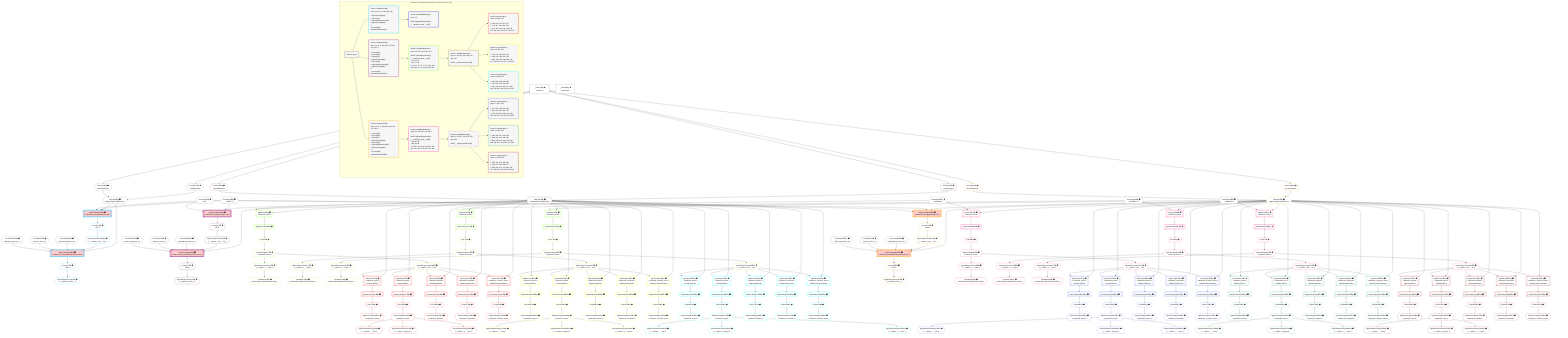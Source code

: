 %%{init: {'themeVariables': { 'fontSize': '12px'}}}%%
graph TD
    classDef path fill:#eee,stroke:#000,color:#000
    classDef plan fill:#fff,stroke-width:1px,color:#000
    classDef itemplan fill:#fff,stroke-width:2px,color:#000
    classDef unbatchedplan fill:#dff,stroke-width:1px,color:#000
    classDef sideeffectplan fill:#fcc,stroke-width:2px,color:#000
    classDef bucket fill:#f6f6f6,color:#000,stroke-width:2px,text-align:left

    subgraph "Buckets for mutations/basics/create-relational-post-no-query"
    Bucket0("Bucket 0 (root)"):::bucket
    Bucket1("Bucket 1 (mutationField)<br />Deps: 15, 10, 11, 532, 533, 534<br /><br />1: PgInsertSingle[12]<br />2: Access[17]<br />3: PgClassExpression[16]<br />4: PgInsertSingle[18]<br />5: <br />ᐳ: Access[23], PgClassExpression[22]"):::bucket
    Bucket2("Bucket 2 (mutationField)<br />Deps: 10, 11, 2, 535, 536, 537, 541, 542, 543, 4<br /><br />1: Access[31]<br />2: Access[32]<br />3: Object[33]<br />4: PgInsertSingle[30]<br />5: Access[35]<br />6: PgClassExpression[34]<br />7: PgInsertSingle[36]<br />8: <br />ᐳ: Access[41], PgClassExpression[40]"):::bucket
    Bucket3("Bucket 3 (mutationField)<br />Deps: 10, 11, 2, 538, 539, 540, 541, 542, 543, 4<br /><br />1: Access[49]<br />2: Access[50]<br />3: Object[51]<br />4: PgInsertSingle[48]<br />5: Access[53]<br />6: PgClassExpression[52]<br />7: PgInsertSingle[54]<br />8: <br />ᐳ: Access[59], PgClassExpression[58]"):::bucket
    Bucket4("Bucket 4 (nullableBoundary)<br />Deps: 22<br /><br />ROOT PgClassExpression{1}ᐸ__relational_posts__ᐳ[22]"):::bucket
    Bucket5("Bucket 5 (nullableBoundary)<br />Deps: 33, 541, 542, 543, 40, 4<br /><br />ROOT PgClassExpression{2}ᐸ__relational_posts__ᐳ[40]<br />1: 61, 69, 75<br />2: 66, 72, 78<br />ᐳ: 65, 67, 71, 73, 77, 79, 100, 102, 103, 169, 171, 172, 238, 240, 241"):::bucket
    Bucket6("Bucket 6 (nullableBoundary)<br />Deps: 51, 541, 542, 543, 58, 4<br /><br />ROOT PgClassExpression{3}ᐸ__relational_posts__ᐳ[58]<br />1: 81, 89, 95<br />2: 86, 92, 98<br />ᐳ: 85, 87, 91, 93, 97, 99, 307, 309, 310, 376, 378, 379, 445, 447, 448"):::bucket
    Bucket7("Bucket 7 (nullableBoundary)<br />Deps: 4, 33, 100, 103, 169, 172, 238, 241<br /><br />ROOT __ValueᐸrootValueᐳ[4]"):::bucket
    Bucket8("Bucket 8 (nullableBoundary)<br />Deps: 4, 51, 307, 310, 376, 379, 445, 448<br /><br />ROOT __ValueᐸrootValueᐳ[4]"):::bucket
    Bucket9("Bucket 9 (polymorphic)<br />Deps: 33, 100, 103<br /><br />1: 105, 118, 131, 144, 157<br />2: 114, 127, 140, 153, 166<br />ᐳ: 113, 116, 126, 129, 139, 142, 152, 155, 165, 168, 514, 515, 516"):::bucket
    Bucket10("Bucket 10 (polymorphic)<br />Deps: 33, 169, 172<br /><br />1: 174, 187, 200, 213, 226<br />2: 183, 196, 209, 222, 235<br />ᐳ: 182, 185, 195, 198, 208, 211, 221, 224, 234, 237, 517, 518, 519"):::bucket
    Bucket11("Bucket 11 (polymorphic)<br />Deps: 33, 238, 241<br /><br />1: 243, 256, 269, 282, 295<br />2: 252, 265, 278, 291, 304<br />ᐳ: 251, 254, 264, 267, 277, 280, 290, 293, 303, 306, 520, 521, 522"):::bucket
    Bucket12("Bucket 12 (polymorphic)<br />Deps: 51, 307, 310<br /><br />1: 312, 325, 338, 351, 364<br />2: 321, 334, 347, 360, 373<br />ᐳ: 320, 323, 333, 336, 346, 349, 359, 362, 372, 375, 523, 524, 525"):::bucket
    Bucket13("Bucket 13 (polymorphic)<br />Deps: 51, 376, 379<br /><br />1: 381, 394, 407, 420, 433<br />2: 390, 403, 416, 429, 442<br />ᐳ: 389, 392, 402, 405, 415, 418, 428, 431, 441, 444, 526, 527, 528"):::bucket
    Bucket14("Bucket 14 (polymorphic)<br />Deps: 51, 445, 448<br /><br />1: 450, 463, 476, 489, 502<br />2: 459, 472, 485, 498, 511<br />ᐳ: 458, 461, 471, 474, 484, 487, 497, 500, 510, 513, 529, 530, 531"):::bucket
    end
    Bucket0 --> Bucket1 & Bucket2 & Bucket3
    Bucket1 --> Bucket4
    Bucket2 --> Bucket5
    Bucket3 --> Bucket6
    Bucket5 --> Bucket7
    Bucket6 --> Bucket8
    Bucket7 --> Bucket9 & Bucket10 & Bucket11
    Bucket8 --> Bucket12 & Bucket13 & Bucket14

    %% plan dependencies
    Object15{{"Object[15∈0] ➊<br />ᐸ{pgSettings,withPgClient}ᐳ"}}:::plan
    Access13{{"Access[13∈0] ➊<br />ᐸ2.pgSettingsᐳ"}}:::plan
    Access14{{"Access[14∈0] ➊<br />ᐸ2.withPgClientᐳ"}}:::plan
    Access13 & Access14 --> Object15
    __Value2["__Value[2∈0] ➊<br />ᐸcontextᐳ"]:::plan
    __Value2 --> Access13
    __Value2 --> Access14
    __Value4["__Value[4∈0] ➊<br />ᐸrootValueᐳ"]:::plan
    Constant10{{"Constant[10∈0] ➊<br />ᐸ'POST'ᐳ"}}:::plan
    Constant11{{"Constant[11∈0] ➊<br />ᐸ2ᐳ"}}:::plan
    Constant532{{"Constant[532∈0] ➊<br />ᐸ'My Relational Post 1'ᐳ"}}:::plan
    Constant533{{"Constant[533∈0] ➊<br />ᐸ'A post, innit? 1'ᐳ"}}:::plan
    Constant534{{"Constant[534∈0] ➊<br />ᐸ'Such a great post. 1'ᐳ"}}:::plan
    Constant535{{"Constant[535∈0] ➊<br />ᐸ'My Relational Post 2'ᐳ"}}:::plan
    Constant536{{"Constant[536∈0] ➊<br />ᐸ'A post, innit? 2'ᐳ"}}:::plan
    Constant537{{"Constant[537∈0] ➊<br />ᐸ'Such a great post. 2'ᐳ"}}:::plan
    Constant538{{"Constant[538∈0] ➊<br />ᐸ'My Relational Post 3'ᐳ"}}:::plan
    Constant539{{"Constant[539∈0] ➊<br />ᐸ'A post, innit? 3'ᐳ"}}:::plan
    Constant540{{"Constant[540∈0] ➊<br />ᐸ'Such a great post. 3'ᐳ"}}:::plan
    Constant541{{"Constant[541∈0] ➊<br />ᐸ1000000ᐳ"}}:::plan
    Constant542{{"Constant[542∈0] ➊<br />ᐸ1000001ᐳ"}}:::plan
    Constant543{{"Constant[543∈0] ➊<br />ᐸ1000002ᐳ"}}:::plan
    PgInsertSingle18[["PgInsertSingle[18∈1] ➊<br />ᐸrelational_posts(id,title,description,note)ᐳ"]]:::sideeffectplan
    PgClassExpression16{{"PgClassExpression[16∈1] ➊<br />ᐸ__relation...ems__.”id”ᐳ"}}:::plan
    Object15 & PgClassExpression16 & Constant532 & Constant533 & Constant534 --> PgInsertSingle18
    PgInsertSingle12[["PgInsertSingle[12∈1] ➊<br />ᐸrelational_items(type,author_id)ᐳ"]]:::sideeffectplan
    Object15 & Constant10 & Constant11 --> PgInsertSingle12
    Access17{{"Access[17∈1] ➊<br />ᐸ12.tᐳ"}}:::plan
    Access17 --> PgClassExpression16
    PgInsertSingle12 --> Access17
    PgClassExpression22{{"PgClassExpression[22∈1] ➊<br />ᐸ__relational_posts__ᐳ"}}:::plan
    Access23{{"Access[23∈1] ➊<br />ᐸ18.tᐳ"}}:::plan
    Access23 --> PgClassExpression22
    PgInsertSingle18 --> Access23
    PgInsertSingle36[["PgInsertSingle[36∈2] ➊<br />ᐸrelational_posts(id,title,description,note)ᐳ"]]:::sideeffectplan
    Object33{{"Object[33∈2] ➊<br />ᐸ{pgSettings,withPgClient}ᐳ"}}:::plan
    PgClassExpression34{{"PgClassExpression[34∈2] ➊<br />ᐸ__relation...ems__.”id”ᐳ"}}:::plan
    Object33 & PgClassExpression34 & Constant535 & Constant536 & Constant537 --> PgInsertSingle36
    PgInsertSingle30[["PgInsertSingle[30∈2] ➊<br />ᐸrelational_items(type,author_id)ᐳ"]]:::sideeffectplan
    Object33 & Constant10 & Constant11 --> PgInsertSingle30
    Access31{{"Access[31∈2] ➊<br />ᐸ2.pgSettingsᐳ"}}:::plan
    Access32{{"Access[32∈2] ➊<br />ᐸ2.withPgClientᐳ"}}:::plan
    Access31 & Access32 --> Object33
    __Value2 --> Access31
    __Value2 --> Access32
    Access35{{"Access[35∈2] ➊<br />ᐸ30.tᐳ"}}:::plan
    Access35 --> PgClassExpression34
    PgInsertSingle30 --> Access35
    PgClassExpression40{{"PgClassExpression[40∈2] ➊<br />ᐸ__relational_posts__ᐳ"}}:::plan
    Access41{{"Access[41∈2] ➊<br />ᐸ36.tᐳ"}}:::plan
    Access41 --> PgClassExpression40
    PgInsertSingle36 --> Access41
    PgSelect61[["PgSelect[61∈5] ➊<br />ᐸrelational_itemsᐳ"]]:::plan
    Object33 & Constant541 --> PgSelect61
    PgSelect69[["PgSelect[69∈5] ➊<br />ᐸrelational_itemsᐳ"]]:::plan
    Object33 & Constant542 --> PgSelect69
    PgSelect75[["PgSelect[75∈5] ➊<br />ᐸrelational_itemsᐳ"]]:::plan
    Object33 & Constant543 --> PgSelect75
    First65{{"First[65∈5] ➊"}}:::plan
    PgSelectRows66[["PgSelectRows[66∈5] ➊"]]:::plan
    PgSelectRows66 --> First65
    PgSelect61 --> PgSelectRows66
    PgSelectSingle67{{"PgSelectSingle[67∈5] ➊<br />ᐸrelational_itemsᐳ"}}:::plan
    First65 --> PgSelectSingle67
    First71{{"First[71∈5] ➊"}}:::plan
    PgSelectRows72[["PgSelectRows[72∈5] ➊"]]:::plan
    PgSelectRows72 --> First71
    PgSelect69 --> PgSelectRows72
    PgSelectSingle73{{"PgSelectSingle[73∈5] ➊<br />ᐸrelational_itemsᐳ"}}:::plan
    First71 --> PgSelectSingle73
    First77{{"First[77∈5] ➊"}}:::plan
    PgSelectRows78[["PgSelectRows[78∈5] ➊"]]:::plan
    PgSelectRows78 --> First77
    PgSelect75 --> PgSelectRows78
    PgSelectSingle79{{"PgSelectSingle[79∈5] ➊<br />ᐸrelational_itemsᐳ"}}:::plan
    First77 --> PgSelectSingle79
    PgClassExpression100{{"PgClassExpression[100∈5] ➊<br />ᐸ__relation...ems__.”id”ᐳ"}}:::plan
    PgSelectSingle67 --> PgClassExpression100
    PgClassExpression102{{"PgClassExpression[102∈5] ➊<br />ᐸ__relation...s__.”type”ᐳ"}}:::plan
    PgSelectSingle67 --> PgClassExpression102
    Lambda103{{"Lambda[103∈5] ➊<br />ᐸrelationalItemTypeNameFromTypeᐳ"}}:::plan
    PgClassExpression102 --> Lambda103
    PgClassExpression169{{"PgClassExpression[169∈5] ➊<br />ᐸ__relation...ems__.”id”ᐳ"}}:::plan
    PgSelectSingle73 --> PgClassExpression169
    PgClassExpression171{{"PgClassExpression[171∈5] ➊<br />ᐸ__relation...s__.”type”ᐳ"}}:::plan
    PgSelectSingle73 --> PgClassExpression171
    Lambda172{{"Lambda[172∈5] ➊<br />ᐸrelationalItemTypeNameFromTypeᐳ"}}:::plan
    PgClassExpression171 --> Lambda172
    PgClassExpression238{{"PgClassExpression[238∈5] ➊<br />ᐸ__relation...ems__.”id”ᐳ"}}:::plan
    PgSelectSingle79 --> PgClassExpression238
    PgClassExpression240{{"PgClassExpression[240∈5] ➊<br />ᐸ__relation...s__.”type”ᐳ"}}:::plan
    PgSelectSingle79 --> PgClassExpression240
    Lambda241{{"Lambda[241∈5] ➊<br />ᐸrelationalItemTypeNameFromTypeᐳ"}}:::plan
    PgClassExpression240 --> Lambda241
    PgSelect105[["PgSelect[105∈9] ➊<br />ᐸrelational_topicsᐳ<br />ᐳRelationalTopic"]]:::plan
    Object33 & PgClassExpression100 --> PgSelect105
    PgSelect118[["PgSelect[118∈9] ➊<br />ᐸrelational_postsᐳ<br />ᐳRelationalPost"]]:::plan
    Object33 & PgClassExpression100 --> PgSelect118
    PgSelect131[["PgSelect[131∈9] ➊<br />ᐸrelational_dividersᐳ<br />ᐳRelationalDivider"]]:::plan
    Object33 & PgClassExpression100 --> PgSelect131
    PgSelect144[["PgSelect[144∈9] ➊<br />ᐸrelational_checklistsᐳ<br />ᐳRelationalChecklist"]]:::plan
    Object33 & PgClassExpression100 --> PgSelect144
    PgSelect157[["PgSelect[157∈9] ➊<br />ᐸrelational_checklist_itemsᐳ<br />ᐳRelationalChecklistItem"]]:::plan
    Object33 & PgClassExpression100 --> PgSelect157
    First113{{"First[113∈9] ➊^"}}:::plan
    PgSelectRows114[["PgSelectRows[114∈9] ➊^"]]:::plan
    PgSelectRows114 --> First113
    PgSelect105 --> PgSelectRows114
    PgSelectSingle116{{"PgSelectSingle[116∈9] ➊^<br />ᐸrelational_topicsᐳ"}}:::plan
    First113 --> PgSelectSingle116
    First126{{"First[126∈9] ➊^"}}:::plan
    PgSelectRows127[["PgSelectRows[127∈9] ➊^"]]:::plan
    PgSelectRows127 --> First126
    PgSelect118 --> PgSelectRows127
    PgSelectSingle129{{"PgSelectSingle[129∈9] ➊^<br />ᐸrelational_postsᐳ"}}:::plan
    First126 --> PgSelectSingle129
    First139{{"First[139∈9] ➊^"}}:::plan
    PgSelectRows140[["PgSelectRows[140∈9] ➊^"]]:::plan
    PgSelectRows140 --> First139
    PgSelect131 --> PgSelectRows140
    PgSelectSingle142{{"PgSelectSingle[142∈9] ➊^<br />ᐸrelational_dividersᐳ"}}:::plan
    First139 --> PgSelectSingle142
    First152{{"First[152∈9] ➊^"}}:::plan
    PgSelectRows153[["PgSelectRows[153∈9] ➊^"]]:::plan
    PgSelectRows153 --> First152
    PgSelect144 --> PgSelectRows153
    PgSelectSingle155{{"PgSelectSingle[155∈9] ➊^<br />ᐸrelational_checklistsᐳ"}}:::plan
    First152 --> PgSelectSingle155
    First165{{"First[165∈9] ➊^"}}:::plan
    PgSelectRows166[["PgSelectRows[166∈9] ➊^"]]:::plan
    PgSelectRows166 --> First165
    PgSelect157 --> PgSelectRows166
    PgSelectSingle168{{"PgSelectSingle[168∈9] ➊^<br />ᐸrelational_checklist_itemsᐳ"}}:::plan
    First165 --> PgSelectSingle168
    PgClassExpression514{{"PgClassExpression[514∈9] ➊^<br />ᐸ__relation...__.”title”ᐳ"}}:::plan
    PgSelectSingle129 --> PgClassExpression514
    PgClassExpression515{{"PgClassExpression[515∈9] ➊^<br />ᐸ__relation...scription”ᐳ"}}:::plan
    PgSelectSingle129 --> PgClassExpression515
    PgClassExpression516{{"PgClassExpression[516∈9] ➊^<br />ᐸ__relation...s__.”note”ᐳ"}}:::plan
    PgSelectSingle129 --> PgClassExpression516
    PgSelect174[["PgSelect[174∈10] ➊<br />ᐸrelational_topicsᐳ<br />ᐳRelationalTopic"]]:::plan
    Object33 & PgClassExpression169 --> PgSelect174
    PgSelect187[["PgSelect[187∈10] ➊<br />ᐸrelational_postsᐳ<br />ᐳRelationalPost"]]:::plan
    Object33 & PgClassExpression169 --> PgSelect187
    PgSelect200[["PgSelect[200∈10] ➊<br />ᐸrelational_dividersᐳ<br />ᐳRelationalDivider"]]:::plan
    Object33 & PgClassExpression169 --> PgSelect200
    PgSelect213[["PgSelect[213∈10] ➊<br />ᐸrelational_checklistsᐳ<br />ᐳRelationalChecklist"]]:::plan
    Object33 & PgClassExpression169 --> PgSelect213
    PgSelect226[["PgSelect[226∈10] ➊<br />ᐸrelational_checklist_itemsᐳ<br />ᐳRelationalChecklistItem"]]:::plan
    Object33 & PgClassExpression169 --> PgSelect226
    First182{{"First[182∈10] ➊^"}}:::plan
    PgSelectRows183[["PgSelectRows[183∈10] ➊^"]]:::plan
    PgSelectRows183 --> First182
    PgSelect174 --> PgSelectRows183
    PgSelectSingle185{{"PgSelectSingle[185∈10] ➊^<br />ᐸrelational_topicsᐳ"}}:::plan
    First182 --> PgSelectSingle185
    First195{{"First[195∈10] ➊^"}}:::plan
    PgSelectRows196[["PgSelectRows[196∈10] ➊^"]]:::plan
    PgSelectRows196 --> First195
    PgSelect187 --> PgSelectRows196
    PgSelectSingle198{{"PgSelectSingle[198∈10] ➊^<br />ᐸrelational_postsᐳ"}}:::plan
    First195 --> PgSelectSingle198
    First208{{"First[208∈10] ➊^"}}:::plan
    PgSelectRows209[["PgSelectRows[209∈10] ➊^"]]:::plan
    PgSelectRows209 --> First208
    PgSelect200 --> PgSelectRows209
    PgSelectSingle211{{"PgSelectSingle[211∈10] ➊^<br />ᐸrelational_dividersᐳ"}}:::plan
    First208 --> PgSelectSingle211
    First221{{"First[221∈10] ➊^"}}:::plan
    PgSelectRows222[["PgSelectRows[222∈10] ➊^"]]:::plan
    PgSelectRows222 --> First221
    PgSelect213 --> PgSelectRows222
    PgSelectSingle224{{"PgSelectSingle[224∈10] ➊^<br />ᐸrelational_checklistsᐳ"}}:::plan
    First221 --> PgSelectSingle224
    First234{{"First[234∈10] ➊^"}}:::plan
    PgSelectRows235[["PgSelectRows[235∈10] ➊^"]]:::plan
    PgSelectRows235 --> First234
    PgSelect226 --> PgSelectRows235
    PgSelectSingle237{{"PgSelectSingle[237∈10] ➊^<br />ᐸrelational_checklist_itemsᐳ"}}:::plan
    First234 --> PgSelectSingle237
    PgClassExpression517{{"PgClassExpression[517∈10] ➊^<br />ᐸ__relation...__.”title”ᐳ"}}:::plan
    PgSelectSingle198 --> PgClassExpression517
    PgClassExpression518{{"PgClassExpression[518∈10] ➊^<br />ᐸ__relation...scription”ᐳ"}}:::plan
    PgSelectSingle198 --> PgClassExpression518
    PgClassExpression519{{"PgClassExpression[519∈10] ➊^<br />ᐸ__relation...s__.”note”ᐳ"}}:::plan
    PgSelectSingle198 --> PgClassExpression519
    PgSelect243[["PgSelect[243∈11] ➊<br />ᐸrelational_topicsᐳ<br />ᐳRelationalTopic"]]:::plan
    Object33 & PgClassExpression238 --> PgSelect243
    PgSelect256[["PgSelect[256∈11] ➊<br />ᐸrelational_postsᐳ<br />ᐳRelationalPost"]]:::plan
    Object33 & PgClassExpression238 --> PgSelect256
    PgSelect269[["PgSelect[269∈11] ➊<br />ᐸrelational_dividersᐳ<br />ᐳRelationalDivider"]]:::plan
    Object33 & PgClassExpression238 --> PgSelect269
    PgSelect282[["PgSelect[282∈11] ➊<br />ᐸrelational_checklistsᐳ<br />ᐳRelationalChecklist"]]:::plan
    Object33 & PgClassExpression238 --> PgSelect282
    PgSelect295[["PgSelect[295∈11] ➊<br />ᐸrelational_checklist_itemsᐳ<br />ᐳRelationalChecklistItem"]]:::plan
    Object33 & PgClassExpression238 --> PgSelect295
    First251{{"First[251∈11] ➊^"}}:::plan
    PgSelectRows252[["PgSelectRows[252∈11] ➊^"]]:::plan
    PgSelectRows252 --> First251
    PgSelect243 --> PgSelectRows252
    PgSelectSingle254{{"PgSelectSingle[254∈11] ➊^<br />ᐸrelational_topicsᐳ"}}:::plan
    First251 --> PgSelectSingle254
    First264{{"First[264∈11] ➊^"}}:::plan
    PgSelectRows265[["PgSelectRows[265∈11] ➊^"]]:::plan
    PgSelectRows265 --> First264
    PgSelect256 --> PgSelectRows265
    PgSelectSingle267{{"PgSelectSingle[267∈11] ➊^<br />ᐸrelational_postsᐳ"}}:::plan
    First264 --> PgSelectSingle267
    First277{{"First[277∈11] ➊^"}}:::plan
    PgSelectRows278[["PgSelectRows[278∈11] ➊^"]]:::plan
    PgSelectRows278 --> First277
    PgSelect269 --> PgSelectRows278
    PgSelectSingle280{{"PgSelectSingle[280∈11] ➊^<br />ᐸrelational_dividersᐳ"}}:::plan
    First277 --> PgSelectSingle280
    First290{{"First[290∈11] ➊^"}}:::plan
    PgSelectRows291[["PgSelectRows[291∈11] ➊^"]]:::plan
    PgSelectRows291 --> First290
    PgSelect282 --> PgSelectRows291
    PgSelectSingle293{{"PgSelectSingle[293∈11] ➊^<br />ᐸrelational_checklistsᐳ"}}:::plan
    First290 --> PgSelectSingle293
    First303{{"First[303∈11] ➊^"}}:::plan
    PgSelectRows304[["PgSelectRows[304∈11] ➊^"]]:::plan
    PgSelectRows304 --> First303
    PgSelect295 --> PgSelectRows304
    PgSelectSingle306{{"PgSelectSingle[306∈11] ➊^<br />ᐸrelational_checklist_itemsᐳ"}}:::plan
    First303 --> PgSelectSingle306
    PgClassExpression520{{"PgClassExpression[520∈11] ➊^<br />ᐸ__relation...__.”title”ᐳ"}}:::plan
    PgSelectSingle267 --> PgClassExpression520
    PgClassExpression521{{"PgClassExpression[521∈11] ➊^<br />ᐸ__relation...scription”ᐳ"}}:::plan
    PgSelectSingle267 --> PgClassExpression521
    PgClassExpression522{{"PgClassExpression[522∈11] ➊^<br />ᐸ__relation...s__.”note”ᐳ"}}:::plan
    PgSelectSingle267 --> PgClassExpression522
    PgInsertSingle54[["PgInsertSingle[54∈3] ➊<br />ᐸrelational_posts(id,title,description,note)ᐳ"]]:::sideeffectplan
    Object51{{"Object[51∈3] ➊<br />ᐸ{pgSettings,withPgClient}ᐳ"}}:::plan
    PgClassExpression52{{"PgClassExpression[52∈3] ➊<br />ᐸ__relation...ems__.”id”ᐳ"}}:::plan
    Object51 & PgClassExpression52 & Constant538 & Constant539 & Constant540 --> PgInsertSingle54
    PgInsertSingle48[["PgInsertSingle[48∈3] ➊<br />ᐸrelational_items(type,author_id)ᐳ"]]:::sideeffectplan
    Object51 & Constant10 & Constant11 --> PgInsertSingle48
    Access49{{"Access[49∈3] ➊<br />ᐸ2.pgSettingsᐳ"}}:::plan
    Access50{{"Access[50∈3] ➊<br />ᐸ2.withPgClientᐳ"}}:::plan
    Access49 & Access50 --> Object51
    __Value2 --> Access49
    __Value2 --> Access50
    Access53{{"Access[53∈3] ➊<br />ᐸ48.tᐳ"}}:::plan
    Access53 --> PgClassExpression52
    PgInsertSingle48 --> Access53
    PgClassExpression58{{"PgClassExpression[58∈3] ➊<br />ᐸ__relational_posts__ᐳ"}}:::plan
    Access59{{"Access[59∈3] ➊<br />ᐸ54.tᐳ"}}:::plan
    Access59 --> PgClassExpression58
    PgInsertSingle54 --> Access59
    PgSelect81[["PgSelect[81∈6] ➊<br />ᐸrelational_itemsᐳ"]]:::plan
    Object51 & Constant541 --> PgSelect81
    PgSelect89[["PgSelect[89∈6] ➊<br />ᐸrelational_itemsᐳ"]]:::plan
    Object51 & Constant542 --> PgSelect89
    PgSelect95[["PgSelect[95∈6] ➊<br />ᐸrelational_itemsᐳ"]]:::plan
    Object51 & Constant543 --> PgSelect95
    First85{{"First[85∈6] ➊"}}:::plan
    PgSelectRows86[["PgSelectRows[86∈6] ➊"]]:::plan
    PgSelectRows86 --> First85
    PgSelect81 --> PgSelectRows86
    PgSelectSingle87{{"PgSelectSingle[87∈6] ➊<br />ᐸrelational_itemsᐳ"}}:::plan
    First85 --> PgSelectSingle87
    First91{{"First[91∈6] ➊"}}:::plan
    PgSelectRows92[["PgSelectRows[92∈6] ➊"]]:::plan
    PgSelectRows92 --> First91
    PgSelect89 --> PgSelectRows92
    PgSelectSingle93{{"PgSelectSingle[93∈6] ➊<br />ᐸrelational_itemsᐳ"}}:::plan
    First91 --> PgSelectSingle93
    First97{{"First[97∈6] ➊"}}:::plan
    PgSelectRows98[["PgSelectRows[98∈6] ➊"]]:::plan
    PgSelectRows98 --> First97
    PgSelect95 --> PgSelectRows98
    PgSelectSingle99{{"PgSelectSingle[99∈6] ➊<br />ᐸrelational_itemsᐳ"}}:::plan
    First97 --> PgSelectSingle99
    PgClassExpression307{{"PgClassExpression[307∈6] ➊<br />ᐸ__relation...ems__.”id”ᐳ"}}:::plan
    PgSelectSingle87 --> PgClassExpression307
    PgClassExpression309{{"PgClassExpression[309∈6] ➊<br />ᐸ__relation...s__.”type”ᐳ"}}:::plan
    PgSelectSingle87 --> PgClassExpression309
    Lambda310{{"Lambda[310∈6] ➊<br />ᐸrelationalItemTypeNameFromTypeᐳ"}}:::plan
    PgClassExpression309 --> Lambda310
    PgClassExpression376{{"PgClassExpression[376∈6] ➊<br />ᐸ__relation...ems__.”id”ᐳ"}}:::plan
    PgSelectSingle93 --> PgClassExpression376
    PgClassExpression378{{"PgClassExpression[378∈6] ➊<br />ᐸ__relation...s__.”type”ᐳ"}}:::plan
    PgSelectSingle93 --> PgClassExpression378
    Lambda379{{"Lambda[379∈6] ➊<br />ᐸrelationalItemTypeNameFromTypeᐳ"}}:::plan
    PgClassExpression378 --> Lambda379
    PgClassExpression445{{"PgClassExpression[445∈6] ➊<br />ᐸ__relation...ems__.”id”ᐳ"}}:::plan
    PgSelectSingle99 --> PgClassExpression445
    PgClassExpression447{{"PgClassExpression[447∈6] ➊<br />ᐸ__relation...s__.”type”ᐳ"}}:::plan
    PgSelectSingle99 --> PgClassExpression447
    Lambda448{{"Lambda[448∈6] ➊<br />ᐸrelationalItemTypeNameFromTypeᐳ"}}:::plan
    PgClassExpression447 --> Lambda448
    PgSelect312[["PgSelect[312∈12] ➊<br />ᐸrelational_topicsᐳ<br />ᐳRelationalTopic"]]:::plan
    Object51 & PgClassExpression307 --> PgSelect312
    PgSelect325[["PgSelect[325∈12] ➊<br />ᐸrelational_postsᐳ<br />ᐳRelationalPost"]]:::plan
    Object51 & PgClassExpression307 --> PgSelect325
    PgSelect338[["PgSelect[338∈12] ➊<br />ᐸrelational_dividersᐳ<br />ᐳRelationalDivider"]]:::plan
    Object51 & PgClassExpression307 --> PgSelect338
    PgSelect351[["PgSelect[351∈12] ➊<br />ᐸrelational_checklistsᐳ<br />ᐳRelationalChecklist"]]:::plan
    Object51 & PgClassExpression307 --> PgSelect351
    PgSelect364[["PgSelect[364∈12] ➊<br />ᐸrelational_checklist_itemsᐳ<br />ᐳRelationalChecklistItem"]]:::plan
    Object51 & PgClassExpression307 --> PgSelect364
    First320{{"First[320∈12] ➊^"}}:::plan
    PgSelectRows321[["PgSelectRows[321∈12] ➊^"]]:::plan
    PgSelectRows321 --> First320
    PgSelect312 --> PgSelectRows321
    PgSelectSingle323{{"PgSelectSingle[323∈12] ➊^<br />ᐸrelational_topicsᐳ"}}:::plan
    First320 --> PgSelectSingle323
    First333{{"First[333∈12] ➊^"}}:::plan
    PgSelectRows334[["PgSelectRows[334∈12] ➊^"]]:::plan
    PgSelectRows334 --> First333
    PgSelect325 --> PgSelectRows334
    PgSelectSingle336{{"PgSelectSingle[336∈12] ➊^<br />ᐸrelational_postsᐳ"}}:::plan
    First333 --> PgSelectSingle336
    First346{{"First[346∈12] ➊^"}}:::plan
    PgSelectRows347[["PgSelectRows[347∈12] ➊^"]]:::plan
    PgSelectRows347 --> First346
    PgSelect338 --> PgSelectRows347
    PgSelectSingle349{{"PgSelectSingle[349∈12] ➊^<br />ᐸrelational_dividersᐳ"}}:::plan
    First346 --> PgSelectSingle349
    First359{{"First[359∈12] ➊^"}}:::plan
    PgSelectRows360[["PgSelectRows[360∈12] ➊^"]]:::plan
    PgSelectRows360 --> First359
    PgSelect351 --> PgSelectRows360
    PgSelectSingle362{{"PgSelectSingle[362∈12] ➊^<br />ᐸrelational_checklistsᐳ"}}:::plan
    First359 --> PgSelectSingle362
    First372{{"First[372∈12] ➊^"}}:::plan
    PgSelectRows373[["PgSelectRows[373∈12] ➊^"]]:::plan
    PgSelectRows373 --> First372
    PgSelect364 --> PgSelectRows373
    PgSelectSingle375{{"PgSelectSingle[375∈12] ➊^<br />ᐸrelational_checklist_itemsᐳ"}}:::plan
    First372 --> PgSelectSingle375
    PgClassExpression523{{"PgClassExpression[523∈12] ➊^<br />ᐸ__relation...__.”title”ᐳ"}}:::plan
    PgSelectSingle336 --> PgClassExpression523
    PgClassExpression524{{"PgClassExpression[524∈12] ➊^<br />ᐸ__relation...scription”ᐳ"}}:::plan
    PgSelectSingle336 --> PgClassExpression524
    PgClassExpression525{{"PgClassExpression[525∈12] ➊^<br />ᐸ__relation...s__.”note”ᐳ"}}:::plan
    PgSelectSingle336 --> PgClassExpression525
    PgSelect381[["PgSelect[381∈13] ➊<br />ᐸrelational_topicsᐳ<br />ᐳRelationalTopic"]]:::plan
    Object51 & PgClassExpression376 --> PgSelect381
    PgSelect394[["PgSelect[394∈13] ➊<br />ᐸrelational_postsᐳ<br />ᐳRelationalPost"]]:::plan
    Object51 & PgClassExpression376 --> PgSelect394
    PgSelect407[["PgSelect[407∈13] ➊<br />ᐸrelational_dividersᐳ<br />ᐳRelationalDivider"]]:::plan
    Object51 & PgClassExpression376 --> PgSelect407
    PgSelect420[["PgSelect[420∈13] ➊<br />ᐸrelational_checklistsᐳ<br />ᐳRelationalChecklist"]]:::plan
    Object51 & PgClassExpression376 --> PgSelect420
    PgSelect433[["PgSelect[433∈13] ➊<br />ᐸrelational_checklist_itemsᐳ<br />ᐳRelationalChecklistItem"]]:::plan
    Object51 & PgClassExpression376 --> PgSelect433
    First389{{"First[389∈13] ➊^"}}:::plan
    PgSelectRows390[["PgSelectRows[390∈13] ➊^"]]:::plan
    PgSelectRows390 --> First389
    PgSelect381 --> PgSelectRows390
    PgSelectSingle392{{"PgSelectSingle[392∈13] ➊^<br />ᐸrelational_topicsᐳ"}}:::plan
    First389 --> PgSelectSingle392
    First402{{"First[402∈13] ➊^"}}:::plan
    PgSelectRows403[["PgSelectRows[403∈13] ➊^"]]:::plan
    PgSelectRows403 --> First402
    PgSelect394 --> PgSelectRows403
    PgSelectSingle405{{"PgSelectSingle[405∈13] ➊^<br />ᐸrelational_postsᐳ"}}:::plan
    First402 --> PgSelectSingle405
    First415{{"First[415∈13] ➊^"}}:::plan
    PgSelectRows416[["PgSelectRows[416∈13] ➊^"]]:::plan
    PgSelectRows416 --> First415
    PgSelect407 --> PgSelectRows416
    PgSelectSingle418{{"PgSelectSingle[418∈13] ➊^<br />ᐸrelational_dividersᐳ"}}:::plan
    First415 --> PgSelectSingle418
    First428{{"First[428∈13] ➊^"}}:::plan
    PgSelectRows429[["PgSelectRows[429∈13] ➊^"]]:::plan
    PgSelectRows429 --> First428
    PgSelect420 --> PgSelectRows429
    PgSelectSingle431{{"PgSelectSingle[431∈13] ➊^<br />ᐸrelational_checklistsᐳ"}}:::plan
    First428 --> PgSelectSingle431
    First441{{"First[441∈13] ➊^"}}:::plan
    PgSelectRows442[["PgSelectRows[442∈13] ➊^"]]:::plan
    PgSelectRows442 --> First441
    PgSelect433 --> PgSelectRows442
    PgSelectSingle444{{"PgSelectSingle[444∈13] ➊^<br />ᐸrelational_checklist_itemsᐳ"}}:::plan
    First441 --> PgSelectSingle444
    PgClassExpression526{{"PgClassExpression[526∈13] ➊^<br />ᐸ__relation...__.”title”ᐳ"}}:::plan
    PgSelectSingle405 --> PgClassExpression526
    PgClassExpression527{{"PgClassExpression[527∈13] ➊^<br />ᐸ__relation...scription”ᐳ"}}:::plan
    PgSelectSingle405 --> PgClassExpression527
    PgClassExpression528{{"PgClassExpression[528∈13] ➊^<br />ᐸ__relation...s__.”note”ᐳ"}}:::plan
    PgSelectSingle405 --> PgClassExpression528
    PgSelect450[["PgSelect[450∈14] ➊<br />ᐸrelational_topicsᐳ<br />ᐳRelationalTopic"]]:::plan
    Object51 & PgClassExpression445 --> PgSelect450
    PgSelect463[["PgSelect[463∈14] ➊<br />ᐸrelational_postsᐳ<br />ᐳRelationalPost"]]:::plan
    Object51 & PgClassExpression445 --> PgSelect463
    PgSelect476[["PgSelect[476∈14] ➊<br />ᐸrelational_dividersᐳ<br />ᐳRelationalDivider"]]:::plan
    Object51 & PgClassExpression445 --> PgSelect476
    PgSelect489[["PgSelect[489∈14] ➊<br />ᐸrelational_checklistsᐳ<br />ᐳRelationalChecklist"]]:::plan
    Object51 & PgClassExpression445 --> PgSelect489
    PgSelect502[["PgSelect[502∈14] ➊<br />ᐸrelational_checklist_itemsᐳ<br />ᐳRelationalChecklistItem"]]:::plan
    Object51 & PgClassExpression445 --> PgSelect502
    First458{{"First[458∈14] ➊^"}}:::plan
    PgSelectRows459[["PgSelectRows[459∈14] ➊^"]]:::plan
    PgSelectRows459 --> First458
    PgSelect450 --> PgSelectRows459
    PgSelectSingle461{{"PgSelectSingle[461∈14] ➊^<br />ᐸrelational_topicsᐳ"}}:::plan
    First458 --> PgSelectSingle461
    First471{{"First[471∈14] ➊^"}}:::plan
    PgSelectRows472[["PgSelectRows[472∈14] ➊^"]]:::plan
    PgSelectRows472 --> First471
    PgSelect463 --> PgSelectRows472
    PgSelectSingle474{{"PgSelectSingle[474∈14] ➊^<br />ᐸrelational_postsᐳ"}}:::plan
    First471 --> PgSelectSingle474
    First484{{"First[484∈14] ➊^"}}:::plan
    PgSelectRows485[["PgSelectRows[485∈14] ➊^"]]:::plan
    PgSelectRows485 --> First484
    PgSelect476 --> PgSelectRows485
    PgSelectSingle487{{"PgSelectSingle[487∈14] ➊^<br />ᐸrelational_dividersᐳ"}}:::plan
    First484 --> PgSelectSingle487
    First497{{"First[497∈14] ➊^"}}:::plan
    PgSelectRows498[["PgSelectRows[498∈14] ➊^"]]:::plan
    PgSelectRows498 --> First497
    PgSelect489 --> PgSelectRows498
    PgSelectSingle500{{"PgSelectSingle[500∈14] ➊^<br />ᐸrelational_checklistsᐳ"}}:::plan
    First497 --> PgSelectSingle500
    First510{{"First[510∈14] ➊^"}}:::plan
    PgSelectRows511[["PgSelectRows[511∈14] ➊^"]]:::plan
    PgSelectRows511 --> First510
    PgSelect502 --> PgSelectRows511
    PgSelectSingle513{{"PgSelectSingle[513∈14] ➊^<br />ᐸrelational_checklist_itemsᐳ"}}:::plan
    First510 --> PgSelectSingle513
    PgClassExpression529{{"PgClassExpression[529∈14] ➊^<br />ᐸ__relation...__.”title”ᐳ"}}:::plan
    PgSelectSingle474 --> PgClassExpression529
    PgClassExpression530{{"PgClassExpression[530∈14] ➊^<br />ᐸ__relation...scription”ᐳ"}}:::plan
    PgSelectSingle474 --> PgClassExpression530
    PgClassExpression531{{"PgClassExpression[531∈14] ➊^<br />ᐸ__relation...s__.”note”ᐳ"}}:::plan
    PgSelectSingle474 --> PgClassExpression531

    %% define steps
    classDef bucket0 stroke:#696969
    class Bucket0,__Value2,__Value4,Constant10,Constant11,Access13,Access14,Object15,Constant532,Constant533,Constant534,Constant535,Constant536,Constant537,Constant538,Constant539,Constant540,Constant541,Constant542,Constant543 bucket0
    classDef bucket1 stroke:#00bfff
    class Bucket1,PgInsertSingle12,PgClassExpression16,Access17,PgInsertSingle18,PgClassExpression22,Access23 bucket1
    classDef bucket2 stroke:#7f007f
    class Bucket2,PgInsertSingle30,Access31,Access32,Object33,PgClassExpression34,Access35,PgInsertSingle36,PgClassExpression40,Access41 bucket2
    classDef bucket3 stroke:#ffa500
    class Bucket3,PgInsertSingle48,Access49,Access50,Object51,PgClassExpression52,Access53,PgInsertSingle54,PgClassExpression58,Access59 bucket3
    classDef bucket4 stroke:#0000ff
    class Bucket4 bucket4
    classDef bucket5 stroke:#7fff00
    class Bucket5,PgSelect61,First65,PgSelectRows66,PgSelectSingle67,PgSelect69,First71,PgSelectRows72,PgSelectSingle73,PgSelect75,First77,PgSelectRows78,PgSelectSingle79,PgClassExpression100,PgClassExpression102,Lambda103,PgClassExpression169,PgClassExpression171,Lambda172,PgClassExpression238,PgClassExpression240,Lambda241 bucket5
    classDef bucket6 stroke:#ff1493
    class Bucket6,PgSelect81,First85,PgSelectRows86,PgSelectSingle87,PgSelect89,First91,PgSelectRows92,PgSelectSingle93,PgSelect95,First97,PgSelectRows98,PgSelectSingle99,PgClassExpression307,PgClassExpression309,Lambda310,PgClassExpression376,PgClassExpression378,Lambda379,PgClassExpression445,PgClassExpression447,Lambda448 bucket6
    classDef bucket7 stroke:#808000
    class Bucket7 bucket7
    classDef bucket8 stroke:#dda0dd
    class Bucket8 bucket8
    classDef bucket9 stroke:#ff0000
    class Bucket9,PgSelect105,First113,PgSelectRows114,PgSelectSingle116,PgSelect118,First126,PgSelectRows127,PgSelectSingle129,PgSelect131,First139,PgSelectRows140,PgSelectSingle142,PgSelect144,First152,PgSelectRows153,PgSelectSingle155,PgSelect157,First165,PgSelectRows166,PgSelectSingle168,PgClassExpression514,PgClassExpression515,PgClassExpression516 bucket9
    classDef bucket10 stroke:#ffff00
    class Bucket10,PgSelect174,First182,PgSelectRows183,PgSelectSingle185,PgSelect187,First195,PgSelectRows196,PgSelectSingle198,PgSelect200,First208,PgSelectRows209,PgSelectSingle211,PgSelect213,First221,PgSelectRows222,PgSelectSingle224,PgSelect226,First234,PgSelectRows235,PgSelectSingle237,PgClassExpression517,PgClassExpression518,PgClassExpression519 bucket10
    classDef bucket11 stroke:#00ffff
    class Bucket11,PgSelect243,First251,PgSelectRows252,PgSelectSingle254,PgSelect256,First264,PgSelectRows265,PgSelectSingle267,PgSelect269,First277,PgSelectRows278,PgSelectSingle280,PgSelect282,First290,PgSelectRows291,PgSelectSingle293,PgSelect295,First303,PgSelectRows304,PgSelectSingle306,PgClassExpression520,PgClassExpression521,PgClassExpression522 bucket11
    classDef bucket12 stroke:#4169e1
    class Bucket12,PgSelect312,First320,PgSelectRows321,PgSelectSingle323,PgSelect325,First333,PgSelectRows334,PgSelectSingle336,PgSelect338,First346,PgSelectRows347,PgSelectSingle349,PgSelect351,First359,PgSelectRows360,PgSelectSingle362,PgSelect364,First372,PgSelectRows373,PgSelectSingle375,PgClassExpression523,PgClassExpression524,PgClassExpression525 bucket12
    classDef bucket13 stroke:#3cb371
    class Bucket13,PgSelect381,First389,PgSelectRows390,PgSelectSingle392,PgSelect394,First402,PgSelectRows403,PgSelectSingle405,PgSelect407,First415,PgSelectRows416,PgSelectSingle418,PgSelect420,First428,PgSelectRows429,PgSelectSingle431,PgSelect433,First441,PgSelectRows442,PgSelectSingle444,PgClassExpression526,PgClassExpression527,PgClassExpression528 bucket13
    classDef bucket14 stroke:#a52a2a
    class Bucket14,PgSelect450,First458,PgSelectRows459,PgSelectSingle461,PgSelect463,First471,PgSelectRows472,PgSelectSingle474,PgSelect476,First484,PgSelectRows485,PgSelectSingle487,PgSelect489,First497,PgSelectRows498,PgSelectSingle500,PgSelect502,First510,PgSelectRows511,PgSelectSingle513,PgClassExpression529,PgClassExpression530,PgClassExpression531 bucket14